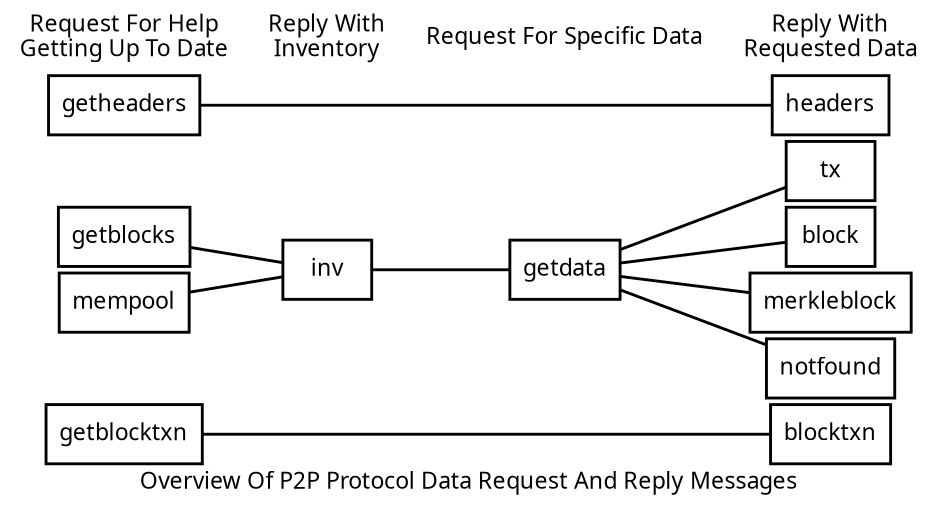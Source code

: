 digraph {

size="6.25";
rankdir=LR
nodesep=0.05;
ranksep=0.1;
splines="false"

edge [ penwidth = 1.75, fontname="Sans", dir="none" ]
node [ penwidth = 1.75, shape = "box", fontname="Sans", ]
graph [ penwidth = 1.75, fontname="Sans" ]

getblocktxn -> blocktxn [ minlen = 3 ];

getblocks -> inv;
mempool -> inv;

inv -> getdata;

getdata -> tx;
getdata -> block;
getdata -> merkleblock;
getdata -> notfound;

getheaders -> headers [ minlen = 3 ];

{
    node [ shape = "none" ];
    label1 [ label = "Request For Help\nGetting Up To Date" ];
    label2 [ label = "Reply With\nInventory" ];
    label3 [ label = "Request For Specific Data" ];
    label4 [ label = "Reply With\nRequested Data" ];

    label1 -> label2 -> label3 -> label4 [style = "invis" ];
}

label = "Overview Of P2P Protocol Data Request And Reply Messages"
}

